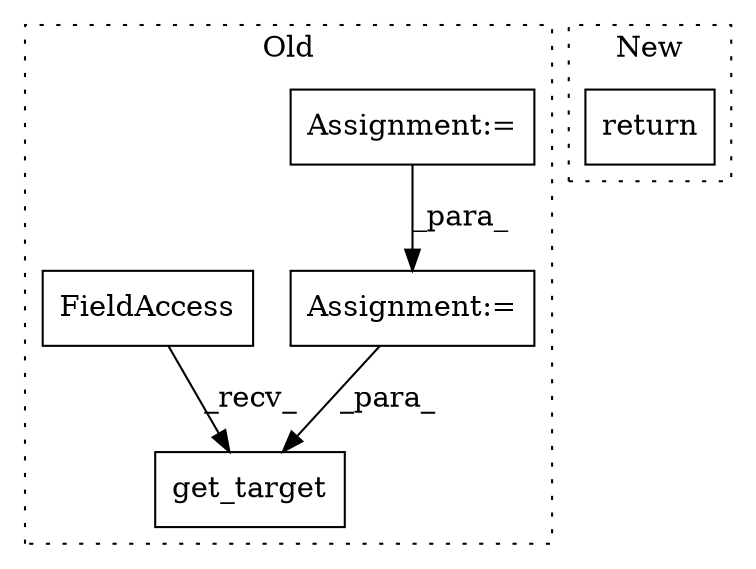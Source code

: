 digraph G {
subgraph cluster0 {
1 [label="get_target" a="32" s="3384,3402" l="11,1" shape="box"];
3 [label="Assignment:=" a="7" s="3095" l="16" shape="box"];
4 [label="FieldAccess" a="22" s="3366" l="17" shape="box"];
5 [label="Assignment:=" a="7" s="3299" l="1" shape="box"];
label = "Old";
style="dotted";
}
subgraph cluster1 {
2 [label="return" a="41" s="3146" l="18" shape="box"];
label = "New";
style="dotted";
}
3 -> 5 [label="_para_"];
4 -> 1 [label="_recv_"];
5 -> 1 [label="_para_"];
}